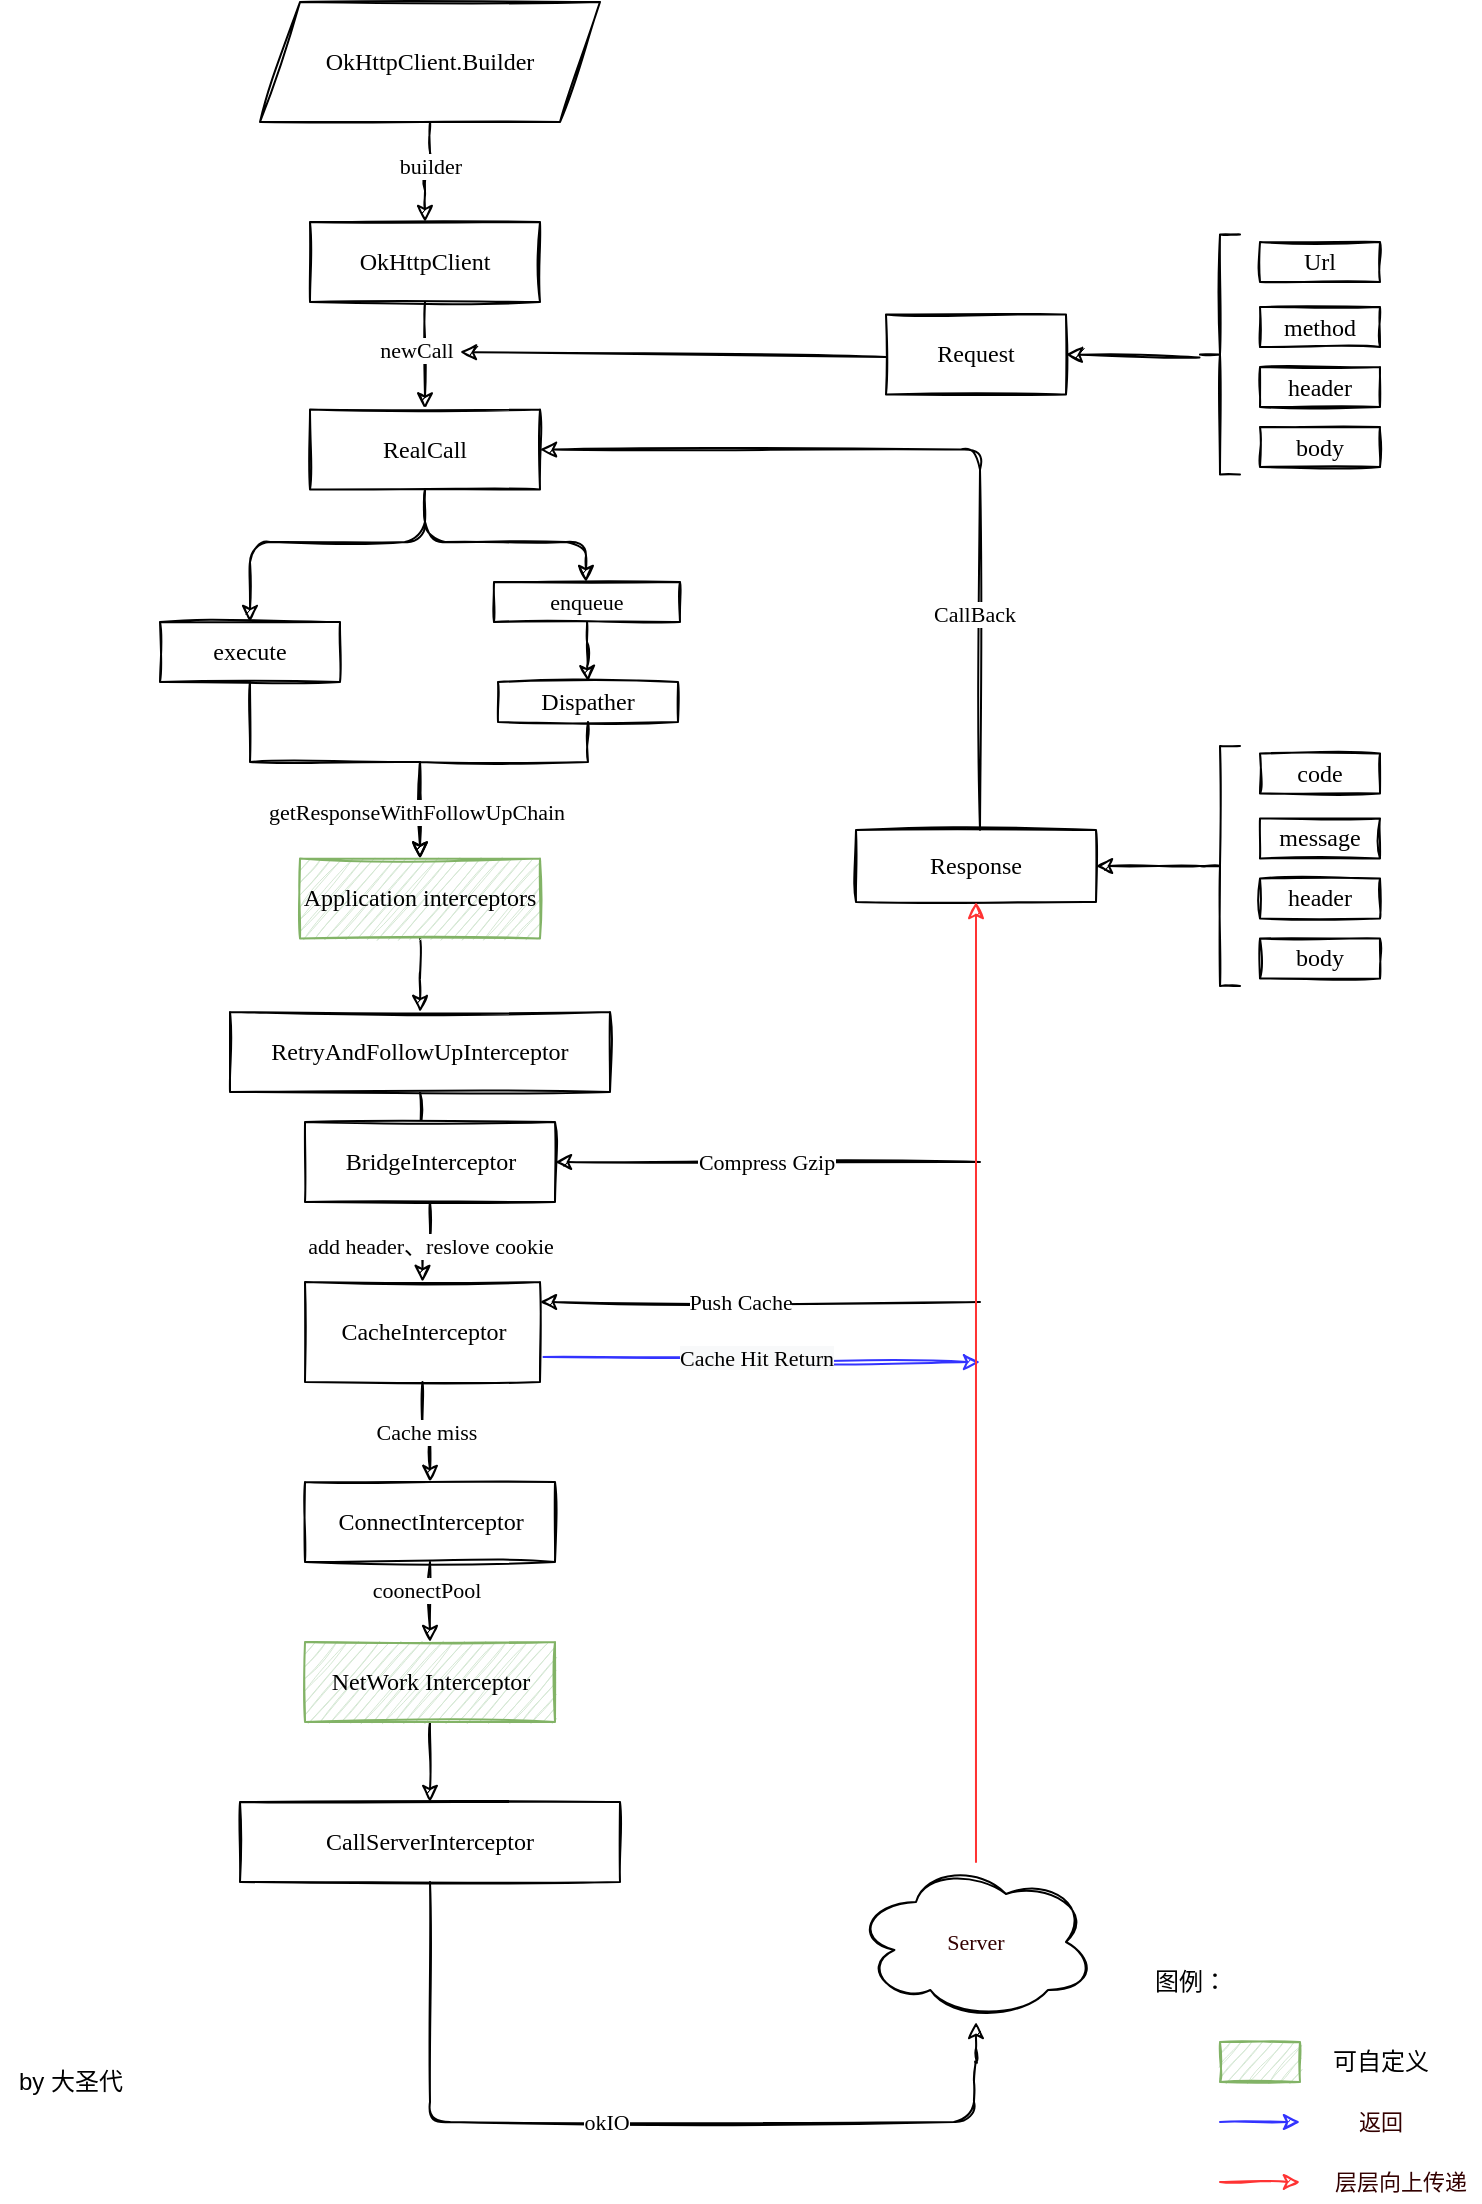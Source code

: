 <mxfile version="14.1.8" type="device"><diagram id="C5RBs43oDa-KdzZeNtuy" name="Page-1"><mxGraphModel dx="1106" dy="860" grid="1" gridSize="10" guides="1" tooltips="1" connect="1" arrows="1" fold="1" page="1" pageScale="1" pageWidth="827" pageHeight="1169" math="0" shadow="0"><root><mxCell id="WIyWlLk6GJQsqaUBKTNV-0"/><mxCell id="WIyWlLk6GJQsqaUBKTNV-1" parent="WIyWlLk6GJQsqaUBKTNV-0"/><mxCell id="_OEzczVA9Y1z-kFdxBSV-15" value="" style="edgeStyle=orthogonalEdgeStyle;orthogonalLoop=1;jettySize=auto;html=1;verticalAlign=middle;fontFamily=Comic Sans MS;sketch=1;" parent="WIyWlLk6GJQsqaUBKTNV-1" source="_OEzczVA9Y1z-kFdxBSV-13" target="_OEzczVA9Y1z-kFdxBSV-14" edge="1"><mxGeometry relative="1" as="geometry"/></mxCell><mxCell id="_OEzczVA9Y1z-kFdxBSV-18" value="builder" style="edgeLabel;html=1;align=center;verticalAlign=middle;resizable=0;points=[];fontFamily=Comic Sans MS;sketch=1;" parent="_OEzczVA9Y1z-kFdxBSV-15" vertex="1" connectable="0"><mxGeometry x="-0.049" y="-3" relative="1" as="geometry"><mxPoint as="offset"/></mxGeometry></mxCell><mxCell id="_OEzczVA9Y1z-kFdxBSV-13" value="OkHttpClient.Builder" style="shape=parallelogram;perimeter=parallelogramPerimeter;whiteSpace=wrap;html=1;fixedSize=1;verticalAlign=middle;fontFamily=Comic Sans MS;sketch=1;" parent="WIyWlLk6GJQsqaUBKTNV-1" vertex="1"><mxGeometry x="160" y="50" width="170" height="60" as="geometry"/></mxCell><mxCell id="_OEzczVA9Y1z-kFdxBSV-17" value="" style="orthogonalLoop=1;jettySize=auto;html=1;verticalAlign=middle;fontFamily=Comic Sans MS;sketch=1;" parent="WIyWlLk6GJQsqaUBKTNV-1" source="_OEzczVA9Y1z-kFdxBSV-14" target="_OEzczVA9Y1z-kFdxBSV-16" edge="1"><mxGeometry relative="1" as="geometry"/></mxCell><mxCell id="_OEzczVA9Y1z-kFdxBSV-19" value="newCall" style="edgeLabel;html=1;align=center;verticalAlign=middle;resizable=0;points=[];fontFamily=Comic Sans MS;sketch=1;" parent="_OEzczVA9Y1z-kFdxBSV-17" vertex="1" connectable="0"><mxGeometry x="-0.135" relative="1" as="geometry"><mxPoint x="-5" y="0.91" as="offset"/></mxGeometry></mxCell><mxCell id="_OEzczVA9Y1z-kFdxBSV-14" value="OkHttpClient" style="whiteSpace=wrap;html=1;verticalAlign=middle;fontFamily=Comic Sans MS;sketch=1;" parent="WIyWlLk6GJQsqaUBKTNV-1" vertex="1"><mxGeometry x="185" y="160" width="115" height="40" as="geometry"/></mxCell><mxCell id="_OEzczVA9Y1z-kFdxBSV-24" value="" style="orthogonalLoop=1;jettySize=auto;html=1;fontFamily=Comic Sans MS;edgeStyle=orthogonalEdgeStyle;verticalAlign=middle;sketch=1;" parent="WIyWlLk6GJQsqaUBKTNV-1" source="_OEzczVA9Y1z-kFdxBSV-16" target="_OEzczVA9Y1z-kFdxBSV-23" edge="1"><mxGeometry relative="1" as="geometry"><Array as="points"><mxPoint x="243" y="320"/><mxPoint x="155" y="320"/></Array></mxGeometry></mxCell><mxCell id="_OEzczVA9Y1z-kFdxBSV-30" value="" style="edgeStyle=orthogonalEdgeStyle;orthogonalLoop=1;jettySize=auto;html=1;fontFamily=Comic Sans MS;verticalAlign=middle;sketch=1;" parent="WIyWlLk6GJQsqaUBKTNV-1" source="_OEzczVA9Y1z-kFdxBSV-16" target="_OEzczVA9Y1z-kFdxBSV-29" edge="1"><mxGeometry relative="1" as="geometry"><Array as="points"><mxPoint x="243" y="320"/><mxPoint x="323" y="320"/></Array></mxGeometry></mxCell><mxCell id="_OEzczVA9Y1z-kFdxBSV-16" value="RealCall" style="whiteSpace=wrap;html=1;verticalAlign=middle;fontFamily=Comic Sans MS;sketch=1;" parent="WIyWlLk6GJQsqaUBKTNV-1" vertex="1"><mxGeometry x="185" y="253.75" width="115" height="40" as="geometry"/></mxCell><mxCell id="_OEzczVA9Y1z-kFdxBSV-20" value="Request" style="whiteSpace=wrap;html=1;fontFamily=Comic Sans MS;verticalAlign=middle;sketch=1;" parent="WIyWlLk6GJQsqaUBKTNV-1" vertex="1"><mxGeometry x="473" y="206.25" width="90" height="40" as="geometry"/></mxCell><mxCell id="_OEzczVA9Y1z-kFdxBSV-22" value="" style="endArrow=classic;html=1;fontFamily=Comic Sans MS;exitX=0;exitY=0.531;exitDx=0;exitDy=0;exitPerimeter=0;verticalAlign=middle;sketch=1;" parent="WIyWlLk6GJQsqaUBKTNV-1" source="_OEzczVA9Y1z-kFdxBSV-20" edge="1"><mxGeometry width="50" height="50" relative="1" as="geometry"><mxPoint x="360" y="225" as="sourcePoint"/><mxPoint x="260" y="225" as="targetPoint"/></mxGeometry></mxCell><mxCell id="_OEzczVA9Y1z-kFdxBSV-66" style="edgeStyle=orthogonalEdgeStyle;rounded=0;orthogonalLoop=1;jettySize=auto;html=1;exitX=0.5;exitY=1;exitDx=0;exitDy=0;fontFamily=Comic Sans MS;verticalAlign=middle;sketch=1;" parent="WIyWlLk6GJQsqaUBKTNV-1" source="_OEzczVA9Y1z-kFdxBSV-23" target="_OEzczVA9Y1z-kFdxBSV-34" edge="1"><mxGeometry relative="1" as="geometry"><Array as="points"><mxPoint x="155" y="430"/><mxPoint x="240" y="430"/></Array></mxGeometry></mxCell><mxCell id="_OEzczVA9Y1z-kFdxBSV-23" value="execute" style="whiteSpace=wrap;html=1;verticalAlign=middle;fontFamily=Comic Sans MS;sketch=1;" parent="WIyWlLk6GJQsqaUBKTNV-1" vertex="1"><mxGeometry x="110" y="360" width="90" height="30" as="geometry"/></mxCell><mxCell id="_OEzczVA9Y1z-kFdxBSV-33" value="" style="edgeStyle=orthogonalEdgeStyle;orthogonalLoop=1;jettySize=auto;html=1;fontFamily=Comic Sans MS;verticalAlign=middle;sketch=1;" parent="WIyWlLk6GJQsqaUBKTNV-1" source="_OEzczVA9Y1z-kFdxBSV-29" target="_OEzczVA9Y1z-kFdxBSV-32" edge="1"><mxGeometry relative="1" as="geometry"/></mxCell><mxCell id="_OEzczVA9Y1z-kFdxBSV-29" value="&lt;span style=&quot;font-size: 11px ; background-color: rgb(255 , 255 , 255)&quot;&gt;enqueue&lt;/span&gt;" style="whiteSpace=wrap;html=1;verticalAlign=middle;fontFamily=Comic Sans MS;sketch=1;" parent="WIyWlLk6GJQsqaUBKTNV-1" vertex="1"><mxGeometry x="277" y="340" width="93" height="20" as="geometry"/></mxCell><mxCell id="_OEzczVA9Y1z-kFdxBSV-67" style="edgeStyle=orthogonalEdgeStyle;rounded=0;orthogonalLoop=1;jettySize=auto;html=1;entryX=0.5;entryY=0;entryDx=0;entryDy=0;elbow=vertical;fontFamily=Comic Sans MS;verticalAlign=middle;sketch=1;" parent="WIyWlLk6GJQsqaUBKTNV-1" source="_OEzczVA9Y1z-kFdxBSV-32" target="_OEzczVA9Y1z-kFdxBSV-34" edge="1"><mxGeometry relative="1" as="geometry"><Array as="points"><mxPoint x="324" y="430"/><mxPoint x="240" y="430"/></Array></mxGeometry></mxCell><mxCell id="_OEzczVA9Y1z-kFdxBSV-69" value="getResponseWithFollowUpChain" style="edgeLabel;html=1;align=center;verticalAlign=middle;resizable=0;points=[];fontFamily=Comic Sans MS;sketch=1;" parent="_OEzczVA9Y1z-kFdxBSV-67" vertex="1" connectable="0"><mxGeometry x="0.73" y="-1" relative="1" as="geometry"><mxPoint x="-1.5" y="-2.67" as="offset"/></mxGeometry></mxCell><mxCell id="_OEzczVA9Y1z-kFdxBSV-32" value="Dispather" style="whiteSpace=wrap;html=1;verticalAlign=middle;fontFamily=Comic Sans MS;sketch=1;" parent="WIyWlLk6GJQsqaUBKTNV-1" vertex="1"><mxGeometry x="279" y="390" width="90" height="20" as="geometry"/></mxCell><mxCell id="_OEzczVA9Y1z-kFdxBSV-71" style="edgeStyle=orthogonalEdgeStyle;rounded=0;orthogonalLoop=1;jettySize=auto;html=1;entryX=0.5;entryY=0;entryDx=0;entryDy=0;fontFamily=Comic Sans MS;verticalAlign=middle;sketch=1;" parent="WIyWlLk6GJQsqaUBKTNV-1" source="_OEzczVA9Y1z-kFdxBSV-34" target="_OEzczVA9Y1z-kFdxBSV-61" edge="1"><mxGeometry relative="1" as="geometry"/></mxCell><mxCell id="_OEzczVA9Y1z-kFdxBSV-34" value="Application interceptors" style="whiteSpace=wrap;html=1;verticalAlign=middle;fontFamily=Comic Sans MS;fillColor=#d5e8d4;strokeColor=#82b366;sketch=1;" parent="WIyWlLk6GJQsqaUBKTNV-1" vertex="1"><mxGeometry x="180" y="478.25" width="120" height="40" as="geometry"/></mxCell><mxCell id="_OEzczVA9Y1z-kFdxBSV-38" value="Url" style="whiteSpace=wrap;html=1;fontFamily=Comic Sans MS;verticalAlign=middle;sketch=1;" parent="WIyWlLk6GJQsqaUBKTNV-1" vertex="1"><mxGeometry x="660" y="170" width="60" height="20" as="geometry"/></mxCell><mxCell id="_OEzczVA9Y1z-kFdxBSV-41" value="method" style="whiteSpace=wrap;html=1;fontFamily=Comic Sans MS;verticalAlign=middle;sketch=1;" parent="WIyWlLk6GJQsqaUBKTNV-1" vertex="1"><mxGeometry x="660" y="202.5" width="60" height="20" as="geometry"/></mxCell><mxCell id="_OEzczVA9Y1z-kFdxBSV-43" value="header" style="whiteSpace=wrap;html=1;fontFamily=Comic Sans MS;verticalAlign=middle;sketch=1;" parent="WIyWlLk6GJQsqaUBKTNV-1" vertex="1"><mxGeometry x="660" y="232.5" width="60" height="20" as="geometry"/></mxCell><mxCell id="_OEzczVA9Y1z-kFdxBSV-44" value="body" style="whiteSpace=wrap;html=1;fontFamily=Comic Sans MS;verticalAlign=middle;sketch=1;" parent="WIyWlLk6GJQsqaUBKTNV-1" vertex="1"><mxGeometry x="660" y="262.5" width="60" height="20" as="geometry"/></mxCell><mxCell id="_OEzczVA9Y1z-kFdxBSV-45" value="" style="endArrow=classic;html=1;fontFamily=Comic Sans MS;entryX=1;entryY=0.5;entryDx=0;entryDy=0;exitX=-0.012;exitY=0.512;exitDx=0;exitDy=0;exitPerimeter=0;verticalAlign=middle;sketch=1;" parent="WIyWlLk6GJQsqaUBKTNV-1" source="_OEzczVA9Y1z-kFdxBSV-46" target="_OEzczVA9Y1z-kFdxBSV-20" edge="1"><mxGeometry width="50" height="50" relative="1" as="geometry"><mxPoint x="530" y="210" as="sourcePoint"/><mxPoint x="420" y="240" as="targetPoint"/></mxGeometry></mxCell><mxCell id="_OEzczVA9Y1z-kFdxBSV-46" value="" style="shape=curlyBracket;whiteSpace=wrap;html=1;fontFamily=Comic Sans MS;verticalAlign=middle;sketch=1;" parent="WIyWlLk6GJQsqaUBKTNV-1" vertex="1"><mxGeometry x="630" y="166.25" width="20" height="120" as="geometry"/></mxCell><mxCell id="_OEzczVA9Y1z-kFdxBSV-74" value="" style="edgeStyle=orthogonalEdgeStyle;rounded=0;orthogonalLoop=1;jettySize=auto;html=1;fontFamily=Comic Sans MS;verticalAlign=middle;sketch=1;" parent="WIyWlLk6GJQsqaUBKTNV-1" source="_OEzczVA9Y1z-kFdxBSV-61" target="_OEzczVA9Y1z-kFdxBSV-72" edge="1"><mxGeometry relative="1" as="geometry"/></mxCell><mxCell id="_OEzczVA9Y1z-kFdxBSV-61" value="RetryAndFollowUpInterceptor" style="whiteSpace=wrap;html=1;verticalAlign=middle;fontFamily=Comic Sans MS;sketch=1;" parent="WIyWlLk6GJQsqaUBKTNV-1" vertex="1"><mxGeometry x="145" y="555" width="190" height="40" as="geometry"/></mxCell><mxCell id="_OEzczVA9Y1z-kFdxBSV-76" value="" style="edgeStyle=orthogonalEdgeStyle;rounded=0;orthogonalLoop=1;jettySize=auto;html=1;fontFamily=Comic Sans MS;verticalAlign=middle;sketch=1;" parent="WIyWlLk6GJQsqaUBKTNV-1" source="_OEzczVA9Y1z-kFdxBSV-72" target="_OEzczVA9Y1z-kFdxBSV-75" edge="1"><mxGeometry relative="1" as="geometry"/></mxCell><mxCell id="_OEzczVA9Y1z-kFdxBSV-93" value="add header、reslove cookie" style="edgeLabel;html=1;align=center;verticalAlign=middle;resizable=0;points=[];fontFamily=Comic Sans MS;sketch=1;" parent="_OEzczVA9Y1z-kFdxBSV-76" vertex="1" connectable="0"><mxGeometry x="-0.468" y="-1" relative="1" as="geometry"><mxPoint x="1" y="10.64" as="offset"/></mxGeometry></mxCell><mxCell id="_OEzczVA9Y1z-kFdxBSV-72" value="BridgeInterceptor" style="whiteSpace=wrap;html=1;verticalAlign=middle;fontFamily=Comic Sans MS;sketch=1;" parent="WIyWlLk6GJQsqaUBKTNV-1" vertex="1"><mxGeometry x="182.5" y="610" width="125" height="40" as="geometry"/></mxCell><mxCell id="_OEzczVA9Y1z-kFdxBSV-78" value="" style="edgeStyle=orthogonalEdgeStyle;rounded=0;orthogonalLoop=1;jettySize=auto;html=1;fontFamily=Comic Sans MS;verticalAlign=middle;sketch=1;" parent="WIyWlLk6GJQsqaUBKTNV-1" source="_OEzczVA9Y1z-kFdxBSV-75" target="_OEzczVA9Y1z-kFdxBSV-77" edge="1"><mxGeometry relative="1" as="geometry"/></mxCell><mxCell id="_OEzczVA9Y1z-kFdxBSV-99" value="Cache miss" style="edgeLabel;html=1;align=center;verticalAlign=middle;resizable=0;points=[];fontFamily=Comic Sans MS;sketch=1;" parent="_OEzczVA9Y1z-kFdxBSV-78" vertex="1" connectable="0"><mxGeometry x="0.28" y="-2" relative="1" as="geometry"><mxPoint x="-0.5" y="-5.67" as="offset"/></mxGeometry></mxCell><mxCell id="_OEzczVA9Y1z-kFdxBSV-121" style="edgeStyle=orthogonalEdgeStyle;rounded=1;orthogonalLoop=1;jettySize=auto;html=1;startArrow=classic;startFill=1;endArrow=none;endFill=0;fontFamily=Comic Sans MS;fontSize=11;sketch=1;" parent="WIyWlLk6GJQsqaUBKTNV-1" source="_OEzczVA9Y1z-kFdxBSV-75" edge="1"><mxGeometry relative="1" as="geometry"><mxPoint x="520" y="700" as="targetPoint"/><Array as="points"><mxPoint x="520" y="700"/></Array></mxGeometry></mxCell><mxCell id="_OEzczVA9Y1z-kFdxBSV-122" value="Push Cache" style="edgeLabel;html=1;align=center;verticalAlign=middle;resizable=0;points=[];fontSize=11;fontFamily=Comic Sans MS;sketch=1;" parent="_OEzczVA9Y1z-kFdxBSV-121" vertex="1" connectable="0"><mxGeometry x="-0.092" relative="1" as="geometry"><mxPoint as="offset"/></mxGeometry></mxCell><mxCell id="_OEzczVA9Y1z-kFdxBSV-123" style="edgeStyle=orthogonalEdgeStyle;rounded=1;orthogonalLoop=1;jettySize=auto;html=1;exitX=1;exitY=0.75;exitDx=0;exitDy=0;startArrow=none;startFill=0;endArrow=classic;endFill=1;fontFamily=Comic Sans MS;fontSize=11;sketch=1;strokeColor=#3333FF;" parent="WIyWlLk6GJQsqaUBKTNV-1" source="_OEzczVA9Y1z-kFdxBSV-75" edge="1"><mxGeometry relative="1" as="geometry"><mxPoint x="520" y="730" as="targetPoint"/></mxGeometry></mxCell><mxCell id="_OEzczVA9Y1z-kFdxBSV-124" value="&lt;span style=&quot;color: rgba(0 , 0 , 0 , 0) ; font-family: monospace ; font-size: 0px ; background-color: rgb(248 , 249 , 250)&quot;&gt;%3CmxGraphModel%3E%3Croot%3E%3CmxCell%20id%3D%220%22%2F%3E%3CmxCell%20id%3D%221%22%20parent%3D%220%22%2F%3E%3CmxCell%20id%3D%222%22%20value%3D%22Cache%20Hit%22%20style%3D%22text%3Bhtml%3D1%3Balign%3Dcenter%3BverticalAlign%3Dmiddle%3Bresizable%3D0%3Bpoints%3D%5B%5D%3Bautosize%3D1%3BfontFamily%3DComic%20Sans%20MS%3BfillColor%3D%23ffffff%3BfontSize%3D11%3B%22%20vertex%3D%221%22%20parent%3D%221%22%3E%3CmxGeometry%20x%3D%22150%22%20y%3D%22690%22%20width%3D%2270%22%20height%3D%2220%22%20as%3D%22geometry%22%2F%3E%3C%2FmxCell%3E%3C%2Froot%3E%3C%2FmxGraphModel%3E&lt;/span&gt;" style="edgeLabel;html=1;align=center;verticalAlign=middle;resizable=0;points=[];fontSize=11;fontFamily=Comic Sans MS;sketch=1;" parent="_OEzczVA9Y1z-kFdxBSV-123" vertex="1" connectable="0"><mxGeometry x="-0.064" y="3" relative="1" as="geometry"><mxPoint as="offset"/></mxGeometry></mxCell><mxCell id="_OEzczVA9Y1z-kFdxBSV-130" value="&lt;span style=&quot;background-color: rgb(248 , 249 , 250)&quot;&gt;Cache Hit Return&lt;/span&gt;" style="edgeLabel;html=1;align=center;verticalAlign=middle;resizable=0;points=[];fontSize=11;fontFamily=Comic Sans MS;sketch=1;" parent="_OEzczVA9Y1z-kFdxBSV-123" vertex="1" connectable="0"><mxGeometry x="-0.101" y="4" relative="1" as="geometry"><mxPoint x="7.5" y="4" as="offset"/></mxGeometry></mxCell><mxCell id="_OEzczVA9Y1z-kFdxBSV-75" value="CacheInterceptor" style="whiteSpace=wrap;html=1;verticalAlign=middle;fontFamily=Comic Sans MS;sketch=1;" parent="WIyWlLk6GJQsqaUBKTNV-1" vertex="1"><mxGeometry x="182.5" y="690" width="117.5" height="50" as="geometry"/></mxCell><mxCell id="_OEzczVA9Y1z-kFdxBSV-80" value="" style="edgeStyle=orthogonalEdgeStyle;rounded=0;orthogonalLoop=1;jettySize=auto;html=1;entryX=0.5;entryY=0;entryDx=0;entryDy=0;fontFamily=Comic Sans MS;verticalAlign=middle;sketch=1;" parent="WIyWlLk6GJQsqaUBKTNV-1" source="_OEzczVA9Y1z-kFdxBSV-77" target="_OEzczVA9Y1z-kFdxBSV-81" edge="1"><mxGeometry relative="1" as="geometry"><mxPoint x="245" y="820" as="targetPoint"/><Array as="points"/></mxGeometry></mxCell><mxCell id="_OEzczVA9Y1z-kFdxBSV-110" value="coonectPool" style="edgeLabel;html=1;align=center;verticalAlign=middle;resizable=0;points=[];fontFamily=Comic Sans MS;sketch=1;" parent="_OEzczVA9Y1z-kFdxBSV-80" vertex="1" connectable="0"><mxGeometry x="0.219" y="-2" relative="1" as="geometry"><mxPoint x="-0.5" y="-10.48" as="offset"/></mxGeometry></mxCell><mxCell id="_OEzczVA9Y1z-kFdxBSV-77" value="ConnectInterceptor" style="whiteSpace=wrap;html=1;verticalAlign=middle;fontFamily=Comic Sans MS;sketch=1;" parent="WIyWlLk6GJQsqaUBKTNV-1" vertex="1"><mxGeometry x="182.5" y="790" width="125" height="40" as="geometry"/></mxCell><mxCell id="_OEzczVA9Y1z-kFdxBSV-84" value="" style="edgeStyle=orthogonalEdgeStyle;rounded=0;orthogonalLoop=1;jettySize=auto;html=1;fontFamily=Comic Sans MS;verticalAlign=middle;sketch=1;" parent="WIyWlLk6GJQsqaUBKTNV-1" source="_OEzczVA9Y1z-kFdxBSV-81" target="_OEzczVA9Y1z-kFdxBSV-83" edge="1"><mxGeometry relative="1" as="geometry"/></mxCell><mxCell id="_OEzczVA9Y1z-kFdxBSV-81" value="NetWork Interceptor" style="whiteSpace=wrap;html=1;verticalAlign=middle;fontFamily=Comic Sans MS;fillColor=#d5e8d4;strokeColor=#82b366;sketch=1;" parent="WIyWlLk6GJQsqaUBKTNV-1" vertex="1"><mxGeometry x="182.5" y="870" width="125" height="40" as="geometry"/></mxCell><mxCell id="_OEzczVA9Y1z-kFdxBSV-83" value="CallServerInterceptor" style="whiteSpace=wrap;html=1;verticalAlign=middle;fontFamily=Comic Sans MS;sketch=1;" parent="WIyWlLk6GJQsqaUBKTNV-1" vertex="1"><mxGeometry x="150" y="950" width="190" height="40" as="geometry"/></mxCell><mxCell id="_OEzczVA9Y1z-kFdxBSV-131" style="edgeStyle=orthogonalEdgeStyle;rounded=1;orthogonalLoop=1;jettySize=auto;html=1;entryX=1;entryY=0.5;entryDx=0;entryDy=0;startArrow=none;startFill=0;endArrow=classic;endFill=1;fontFamily=Comic Sans MS;fontSize=11;sketch=1;" parent="WIyWlLk6GJQsqaUBKTNV-1" source="_OEzczVA9Y1z-kFdxBSV-85" target="_OEzczVA9Y1z-kFdxBSV-16" edge="1"><mxGeometry relative="1" as="geometry"><Array as="points"><mxPoint x="520" y="274"/></Array></mxGeometry></mxCell><mxCell id="_OEzczVA9Y1z-kFdxBSV-132" value="CallBack" style="edgeLabel;html=1;align=center;verticalAlign=middle;resizable=0;points=[];fontSize=11;fontFamily=Comic Sans MS;sketch=1;" parent="_OEzczVA9Y1z-kFdxBSV-131" vertex="1" connectable="0"><mxGeometry x="-0.471" y="3" relative="1" as="geometry"><mxPoint as="offset"/></mxGeometry></mxCell><mxCell id="_OEzczVA9Y1z-kFdxBSV-85" value="Response" style="rounded=0;whiteSpace=wrap;html=1;fontFamily=Comic Sans MS;verticalAlign=middle;glass=0;resizeWidth=0;sketch=1;" parent="WIyWlLk6GJQsqaUBKTNV-1" vertex="1"><mxGeometry x="458" y="464" width="120" height="36" as="geometry"/></mxCell><mxCell id="_OEzczVA9Y1z-kFdxBSV-101" value="" style="endArrow=none;html=1;exitX=1;exitY=0.5;exitDx=0;exitDy=0;startArrow=classic;startFill=1;fontFamily=Comic Sans MS;verticalAlign=middle;endFill=0;sketch=1;" parent="WIyWlLk6GJQsqaUBKTNV-1" source="_OEzczVA9Y1z-kFdxBSV-72" edge="1"><mxGeometry width="50" height="50" relative="1" as="geometry"><mxPoint x="60" y="880" as="sourcePoint"/><mxPoint x="520" y="630" as="targetPoint"/></mxGeometry></mxCell><mxCell id="_OEzczVA9Y1z-kFdxBSV-102" value="Compress Gzip" style="edgeLabel;html=1;align=center;verticalAlign=middle;resizable=0;points=[];fontFamily=Comic Sans MS;sketch=1;" parent="_OEzczVA9Y1z-kFdxBSV-101" vertex="1" connectable="0"><mxGeometry x="-0.119" y="-2" relative="1" as="geometry"><mxPoint x="11.39" y="-2.22" as="offset"/></mxGeometry></mxCell><mxCell id="_OEzczVA9Y1z-kFdxBSV-105" style="edgeStyle=orthogonalEdgeStyle;rounded=1;orthogonalLoop=1;jettySize=auto;html=1;startArrow=none;startFill=0;fontFamily=Comic Sans MS;verticalAlign=middle;sketch=1;" parent="WIyWlLk6GJQsqaUBKTNV-1" source="_OEzczVA9Y1z-kFdxBSV-103" target="_OEzczVA9Y1z-kFdxBSV-85" edge="1"><mxGeometry relative="1" as="geometry"/></mxCell><mxCell id="_OEzczVA9Y1z-kFdxBSV-103" value="" style="shape=curlyBracket;whiteSpace=wrap;html=1;fontFamily=Comic Sans MS;verticalAlign=middle;sketch=1;" parent="WIyWlLk6GJQsqaUBKTNV-1" vertex="1"><mxGeometry x="630" y="422" width="20" height="120" as="geometry"/></mxCell><mxCell id="_OEzczVA9Y1z-kFdxBSV-106" value="code" style="whiteSpace=wrap;html=1;fontFamily=Comic Sans MS;verticalAlign=middle;sketch=1;" parent="WIyWlLk6GJQsqaUBKTNV-1" vertex="1"><mxGeometry x="660" y="425.75" width="60" height="20" as="geometry"/></mxCell><mxCell id="_OEzczVA9Y1z-kFdxBSV-107" value="message" style="whiteSpace=wrap;html=1;fontFamily=Comic Sans MS;verticalAlign=middle;sketch=1;" parent="WIyWlLk6GJQsqaUBKTNV-1" vertex="1"><mxGeometry x="660" y="458.25" width="60" height="20" as="geometry"/></mxCell><mxCell id="_OEzczVA9Y1z-kFdxBSV-108" value="header" style="whiteSpace=wrap;html=1;fontFamily=Comic Sans MS;verticalAlign=middle;sketch=1;" parent="WIyWlLk6GJQsqaUBKTNV-1" vertex="1"><mxGeometry x="660" y="488.25" width="60" height="20" as="geometry"/></mxCell><mxCell id="_OEzczVA9Y1z-kFdxBSV-109" value="body" style="whiteSpace=wrap;html=1;fontFamily=Comic Sans MS;verticalAlign=middle;sketch=1;" parent="WIyWlLk6GJQsqaUBKTNV-1" vertex="1"><mxGeometry x="660" y="518.25" width="60" height="20" as="geometry"/></mxCell><mxCell id="_OEzczVA9Y1z-kFdxBSV-112" value="" style="rounded=0;whiteSpace=wrap;html=1;glass=0;fillColor=#d5e8d4;fontFamily=Comic Sans MS;strokeColor=#82b366;sketch=1;" parent="WIyWlLk6GJQsqaUBKTNV-1" vertex="1"><mxGeometry x="640" y="1070" width="40" height="20" as="geometry"/></mxCell><mxCell id="_OEzczVA9Y1z-kFdxBSV-114" value="图例：" style="text;html=1;align=center;verticalAlign=middle;resizable=0;points=[];autosize=1;fontFamily=Comic Sans MS;sketch=1;" parent="WIyWlLk6GJQsqaUBKTNV-1" vertex="1"><mxGeometry x="600" y="1030" width="50" height="20" as="geometry"/></mxCell><mxCell id="_OEzczVA9Y1z-kFdxBSV-115" value="可自定义" style="text;html=1;align=center;verticalAlign=middle;resizable=0;points=[];autosize=1;fontFamily=Comic Sans MS;sketch=1;" parent="WIyWlLk6GJQsqaUBKTNV-1" vertex="1"><mxGeometry x="690" y="1070" width="60" height="20" as="geometry"/></mxCell><mxCell id="_OEzczVA9Y1z-kFdxBSV-134" value="" style="endArrow=classic;html=1;fontFamily=Comic Sans MS;fontSize=11;entryX=0.5;entryY=1;entryDx=0;entryDy=0;strokeColor=#FF3333;sketch=1;exitX=0.5;exitY=0;exitDx=0;exitDy=0;exitPerimeter=0;" parent="WIyWlLk6GJQsqaUBKTNV-1" target="_OEzczVA9Y1z-kFdxBSV-85" edge="1"><mxGeometry width="50" height="50" relative="1" as="geometry"><mxPoint x="518" y="980" as="sourcePoint"/><mxPoint x="490" y="740" as="targetPoint"/></mxGeometry></mxCell><mxCell id="_OEzczVA9Y1z-kFdxBSV-137" value="" style="endArrow=classic;html=1;fontFamily=Comic Sans MS;fontSize=11;exitX=0.5;exitY=1;exitDx=0;exitDy=0;edgeStyle=orthogonalEdgeStyle;entryX=0.5;entryY=1;entryDx=0;entryDy=0;sketch=1;entryPerimeter=0;" parent="WIyWlLk6GJQsqaUBKTNV-1" source="_OEzczVA9Y1z-kFdxBSV-83" edge="1"><mxGeometry width="50" height="50" relative="1" as="geometry"><mxPoint x="490" y="850" as="sourcePoint"/><mxPoint x="518" y="1060" as="targetPoint"/><Array as="points"><mxPoint x="245" y="1110"/><mxPoint x="517" y="1110"/><mxPoint x="517" y="1080"/><mxPoint x="518" y="1080"/></Array></mxGeometry></mxCell><mxCell id="_OEzczVA9Y1z-kFdxBSV-138" value="okIO" style="edgeLabel;html=1;align=center;verticalAlign=middle;resizable=0;points=[];fontSize=11;fontFamily=Comic Sans MS;sketch=1;" parent="_OEzczVA9Y1z-kFdxBSV-137" vertex="1" connectable="0"><mxGeometry x="0.366" y="1" relative="1" as="geometry"><mxPoint x="-94.35" y="1" as="offset"/></mxGeometry></mxCell><mxCell id="_OEzczVA9Y1z-kFdxBSV-143" value="" style="endArrow=classic;html=1;fontFamily=Comic Sans MS;fontSize=11;fontColor=#FF0000;sketch=1;strokeColor=#3333FF;" parent="WIyWlLk6GJQsqaUBKTNV-1" edge="1"><mxGeometry width="50" height="50" relative="1" as="geometry"><mxPoint x="640" y="1110" as="sourcePoint"/><mxPoint x="680" y="1110" as="targetPoint"/></mxGeometry></mxCell><mxCell id="_OEzczVA9Y1z-kFdxBSV-144" value="返回" style="text;html=1;align=center;verticalAlign=middle;resizable=0;points=[];autosize=1;fontSize=11;fontFamily=Comic Sans MS;fontColor=#330000;sketch=1;" parent="WIyWlLk6GJQsqaUBKTNV-1" vertex="1"><mxGeometry x="700" y="1100" width="40" height="20" as="geometry"/></mxCell><mxCell id="_OEzczVA9Y1z-kFdxBSV-153" value="&lt;span&gt;Server&lt;/span&gt;" style="ellipse;shape=cloud;whiteSpace=wrap;html=1;rounded=0;glass=0;sketch=1;fillColor=#ffffff;fontFamily=Comic Sans MS;fontSize=11;fontColor=#330000;" parent="WIyWlLk6GJQsqaUBKTNV-1" vertex="1"><mxGeometry x="458" y="980" width="120" height="80" as="geometry"/></mxCell><mxCell id="_OEzczVA9Y1z-kFdxBSV-154" value="" style="endArrow=classic;html=1;strokeColor=#FF3333;fontFamily=Comic Sans MS;fontSize=11;fontColor=#FF0000;sketch=1;" parent="WIyWlLk6GJQsqaUBKTNV-1" edge="1"><mxGeometry width="50" height="50" relative="1" as="geometry"><mxPoint x="640" y="1140.0" as="sourcePoint"/><mxPoint x="680" y="1140.0" as="targetPoint"/></mxGeometry></mxCell><mxCell id="_OEzczVA9Y1z-kFdxBSV-155" value="层层向上传递" style="text;html=1;align=center;verticalAlign=middle;resizable=0;points=[];autosize=1;fontSize=11;fontFamily=Comic Sans MS;fontColor=#330000;" parent="WIyWlLk6GJQsqaUBKTNV-1" vertex="1"><mxGeometry x="690" y="1130" width="80" height="20" as="geometry"/></mxCell><mxCell id="FFtnMb6ECt24vfus8sL8-0" value="by 大圣代" style="text;html=1;align=center;verticalAlign=middle;resizable=0;points=[];autosize=1;" vertex="1" parent="WIyWlLk6GJQsqaUBKTNV-1"><mxGeometry x="30" y="1080" width="70" height="20" as="geometry"/></mxCell></root></mxGraphModel></diagram></mxfile>